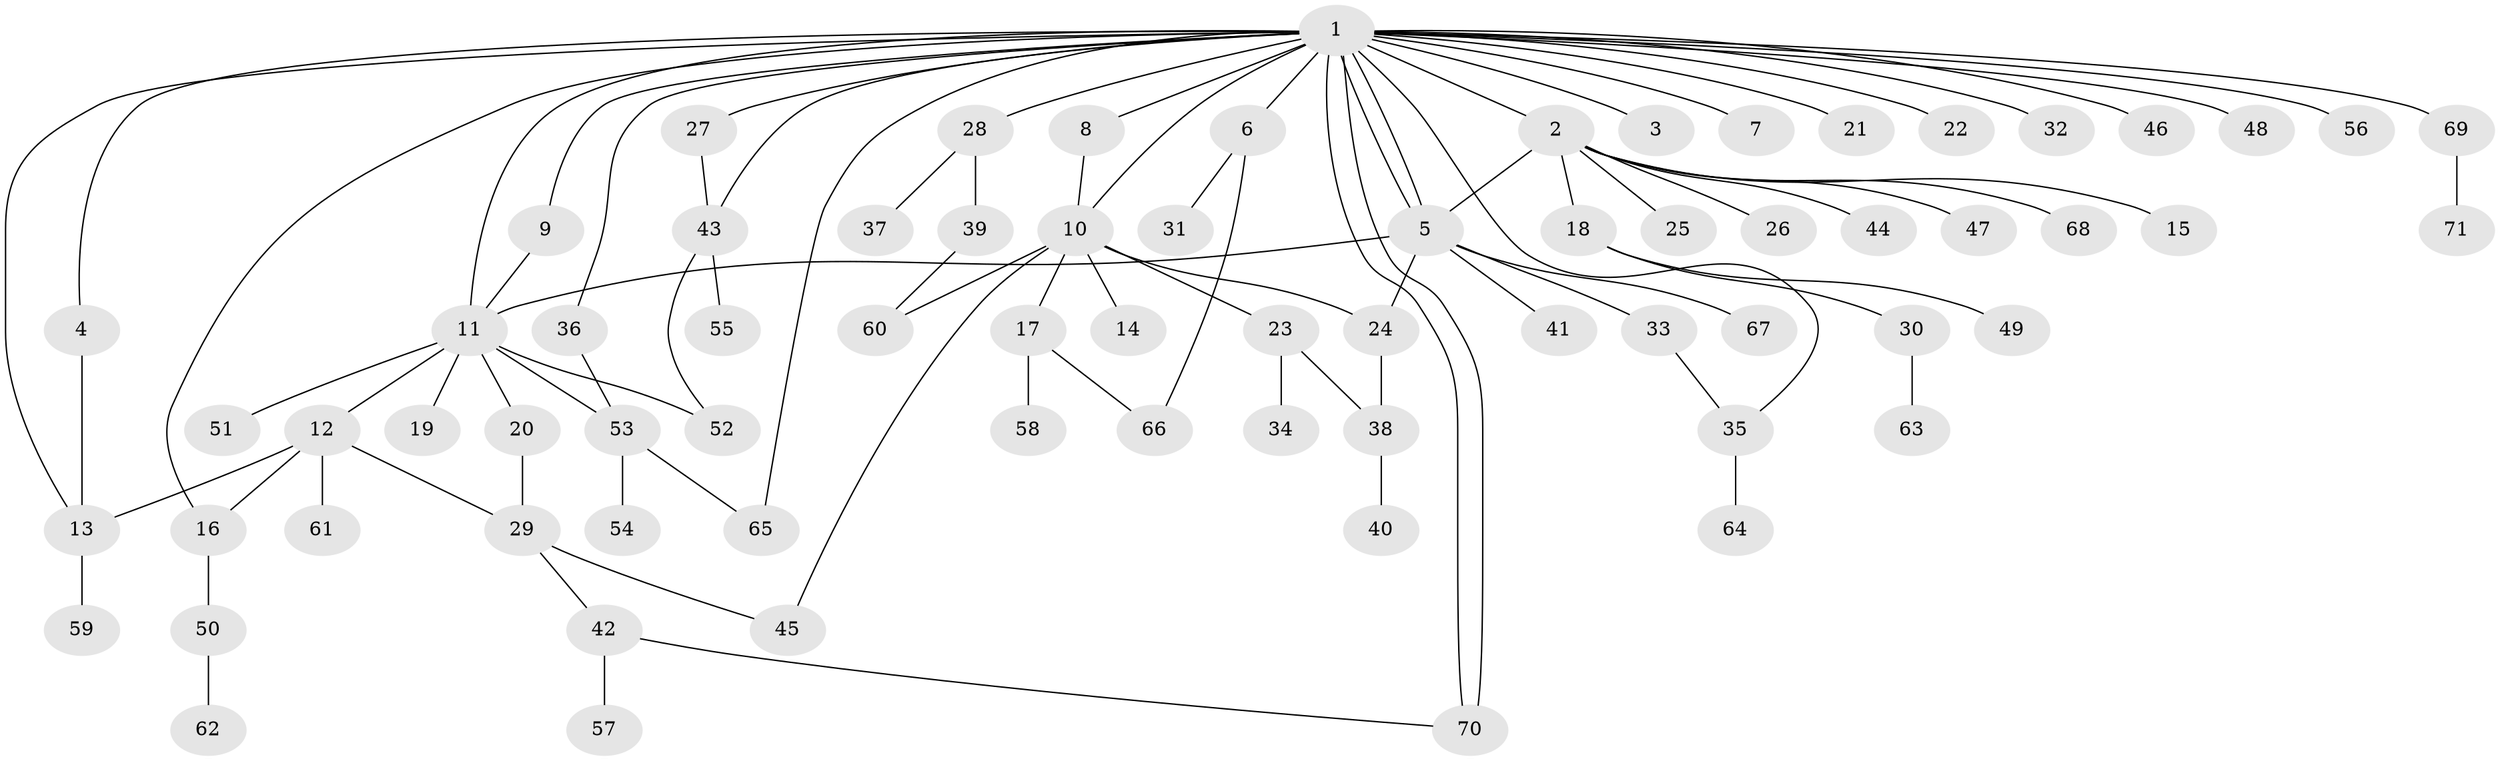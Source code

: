 // coarse degree distribution, {28: 0.018867924528301886, 12: 0.018867924528301886, 1: 0.5660377358490566, 2: 0.16981132075471697, 8: 0.018867924528301886, 4: 0.05660377358490566, 3: 0.1509433962264151}
// Generated by graph-tools (version 1.1) at 2025/41/03/06/25 10:41:47]
// undirected, 71 vertices, 91 edges
graph export_dot {
graph [start="1"]
  node [color=gray90,style=filled];
  1;
  2;
  3;
  4;
  5;
  6;
  7;
  8;
  9;
  10;
  11;
  12;
  13;
  14;
  15;
  16;
  17;
  18;
  19;
  20;
  21;
  22;
  23;
  24;
  25;
  26;
  27;
  28;
  29;
  30;
  31;
  32;
  33;
  34;
  35;
  36;
  37;
  38;
  39;
  40;
  41;
  42;
  43;
  44;
  45;
  46;
  47;
  48;
  49;
  50;
  51;
  52;
  53;
  54;
  55;
  56;
  57;
  58;
  59;
  60;
  61;
  62;
  63;
  64;
  65;
  66;
  67;
  68;
  69;
  70;
  71;
  1 -- 2;
  1 -- 3;
  1 -- 4;
  1 -- 5;
  1 -- 5;
  1 -- 6;
  1 -- 7;
  1 -- 8;
  1 -- 9;
  1 -- 10;
  1 -- 11;
  1 -- 13;
  1 -- 16;
  1 -- 21;
  1 -- 22;
  1 -- 27;
  1 -- 28;
  1 -- 32;
  1 -- 35;
  1 -- 36;
  1 -- 43;
  1 -- 46;
  1 -- 48;
  1 -- 56;
  1 -- 65;
  1 -- 69;
  1 -- 70;
  1 -- 70;
  2 -- 5;
  2 -- 15;
  2 -- 18;
  2 -- 25;
  2 -- 26;
  2 -- 44;
  2 -- 47;
  2 -- 68;
  4 -- 13;
  5 -- 11;
  5 -- 24;
  5 -- 33;
  5 -- 41;
  5 -- 67;
  6 -- 31;
  6 -- 66;
  8 -- 10;
  9 -- 11;
  10 -- 14;
  10 -- 17;
  10 -- 23;
  10 -- 24;
  10 -- 45;
  10 -- 60;
  11 -- 12;
  11 -- 19;
  11 -- 20;
  11 -- 51;
  11 -- 52;
  11 -- 53;
  12 -- 13;
  12 -- 16;
  12 -- 29;
  12 -- 61;
  13 -- 59;
  16 -- 50;
  17 -- 58;
  17 -- 66;
  18 -- 30;
  18 -- 49;
  20 -- 29;
  23 -- 34;
  23 -- 38;
  24 -- 38;
  27 -- 43;
  28 -- 37;
  28 -- 39;
  29 -- 42;
  29 -- 45;
  30 -- 63;
  33 -- 35;
  35 -- 64;
  36 -- 53;
  38 -- 40;
  39 -- 60;
  42 -- 57;
  42 -- 70;
  43 -- 52;
  43 -- 55;
  50 -- 62;
  53 -- 54;
  53 -- 65;
  69 -- 71;
}

